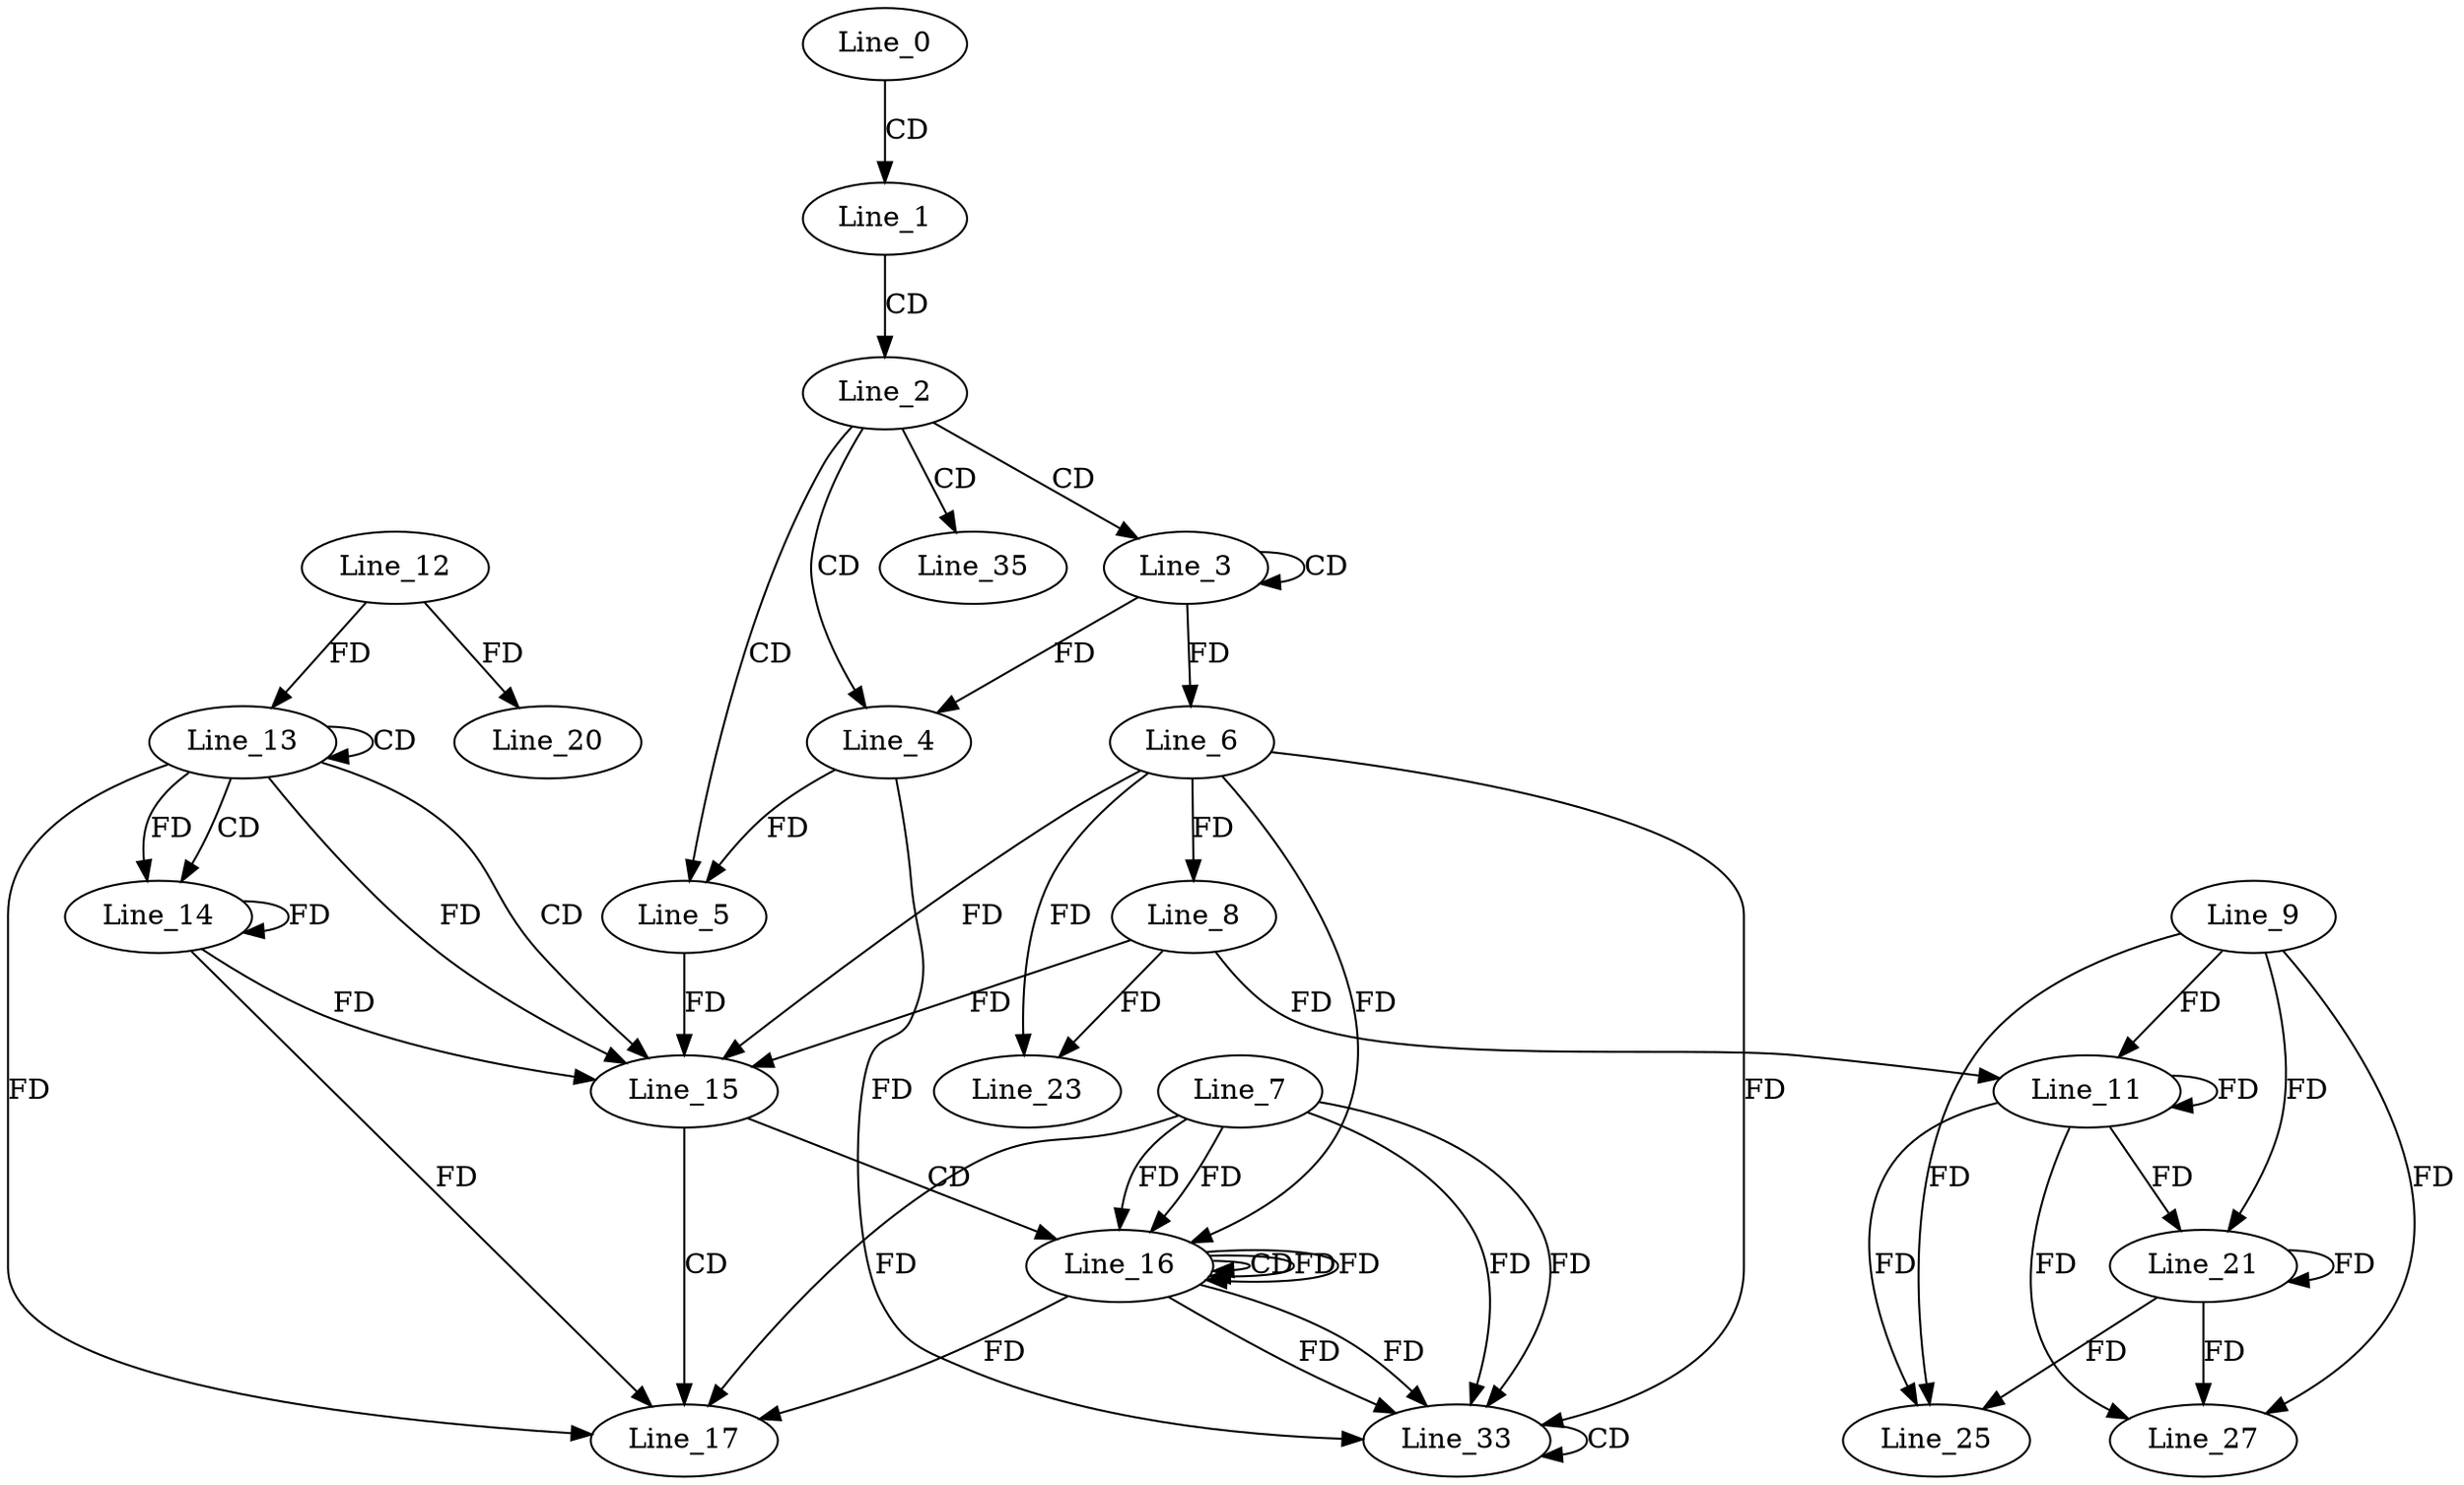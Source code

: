 digraph G {
  Line_0;
  Line_1;
  Line_2;
  Line_3;
  Line_3;
  Line_4;
  Line_4;
  Line_5;
  Line_5;
  Line_6;
  Line_6;
  Line_8;
  Line_9;
  Line_11;
  Line_11;
  Line_8;
  Line_12;
  Line_13;
  Line_13;
  Line_13;
  Line_14;
  Line_14;
  Line_15;
  Line_15;
  Line_15;
  Line_15;
  Line_15;
  Line_15;
  Line_16;
  Line_7;
  Line_16;
  Line_16;
  Line_17;
  Line_20;
  Line_21;
  Line_23;
  Line_23;
  Line_25;
  Line_27;
  Line_33;
  Line_33;
  Line_33;
  Line_35;
  Line_0 -> Line_1 [ label="CD" ];
  Line_1 -> Line_2 [ label="CD" ];
  Line_2 -> Line_3 [ label="CD" ];
  Line_3 -> Line_3 [ label="CD" ];
  Line_2 -> Line_4 [ label="CD" ];
  Line_3 -> Line_4 [ label="FD" ];
  Line_2 -> Line_5 [ label="CD" ];
  Line_4 -> Line_5 [ label="FD" ];
  Line_3 -> Line_6 [ label="FD" ];
  Line_6 -> Line_8 [ label="FD" ];
  Line_9 -> Line_11 [ label="FD" ];
  Line_11 -> Line_11 [ label="FD" ];
  Line_8 -> Line_11 [ label="FD" ];
  Line_12 -> Line_13 [ label="FD" ];
  Line_13 -> Line_13 [ label="CD" ];
  Line_13 -> Line_14 [ label="CD" ];
  Line_13 -> Line_14 [ label="FD" ];
  Line_14 -> Line_14 [ label="FD" ];
  Line_13 -> Line_15 [ label="CD" ];
  Line_13 -> Line_15 [ label="FD" ];
  Line_14 -> Line_15 [ label="FD" ];
  Line_5 -> Line_15 [ label="FD" ];
  Line_8 -> Line_15 [ label="FD" ];
  Line_6 -> Line_15 [ label="FD" ];
  Line_15 -> Line_16 [ label="CD" ];
  Line_7 -> Line_16 [ label="FD" ];
  Line_16 -> Line_16 [ label="CD" ];
  Line_16 -> Line_16 [ label="FD" ];
  Line_7 -> Line_16 [ label="FD" ];
  Line_6 -> Line_16 [ label="FD" ];
  Line_15 -> Line_17 [ label="CD" ];
  Line_16 -> Line_17 [ label="FD" ];
  Line_7 -> Line_17 [ label="FD" ];
  Line_13 -> Line_17 [ label="FD" ];
  Line_14 -> Line_17 [ label="FD" ];
  Line_12 -> Line_20 [ label="FD" ];
  Line_9 -> Line_21 [ label="FD" ];
  Line_11 -> Line_21 [ label="FD" ];
  Line_21 -> Line_21 [ label="FD" ];
  Line_8 -> Line_23 [ label="FD" ];
  Line_6 -> Line_23 [ label="FD" ];
  Line_9 -> Line_25 [ label="FD" ];
  Line_11 -> Line_25 [ label="FD" ];
  Line_21 -> Line_25 [ label="FD" ];
  Line_9 -> Line_27 [ label="FD" ];
  Line_11 -> Line_27 [ label="FD" ];
  Line_21 -> Line_27 [ label="FD" ];
  Line_16 -> Line_33 [ label="FD" ];
  Line_7 -> Line_33 [ label="FD" ];
  Line_33 -> Line_33 [ label="CD" ];
  Line_4 -> Line_33 [ label="FD" ];
  Line_16 -> Line_33 [ label="FD" ];
  Line_7 -> Line_33 [ label="FD" ];
  Line_6 -> Line_33 [ label="FD" ];
  Line_2 -> Line_35 [ label="CD" ];
  Line_16 -> Line_16 [ label="FD" ];
}
